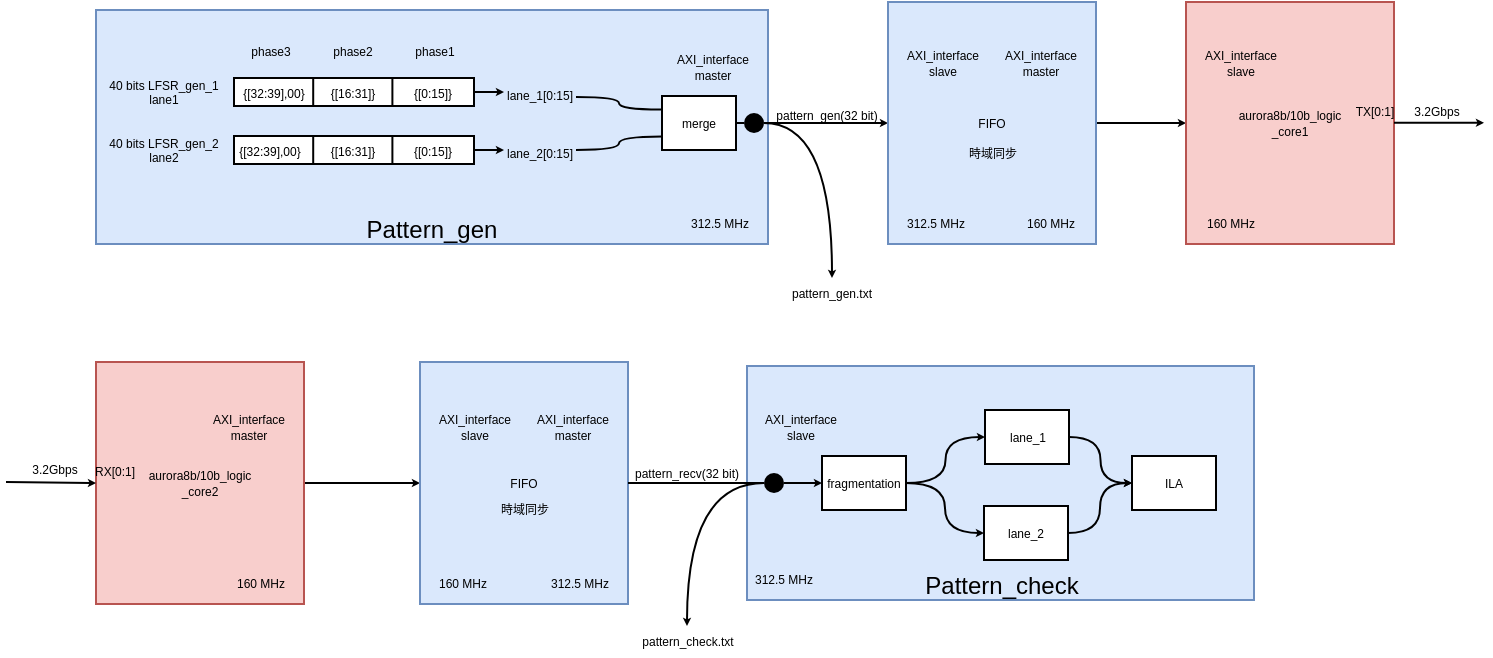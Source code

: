 <mxfile>
    <diagram id="SFiR6cJLVSuLZU7QCW9r" name="Page-1">
        <mxGraphModel dx="665" dy="371" grid="0" gridSize="1" guides="1" tooltips="1" connect="1" arrows="1" fold="1" page="1" pageScale="1" pageWidth="1100" pageHeight="850" math="0" shadow="0">
            <root>
                <mxCell id="0"/>
                <mxCell id="1" parent="0"/>
                <mxCell id="2" value="&lt;p style=&quot;line-height: 0%;&quot;&gt;Pattern_gen&lt;/p&gt;" style="rounded=0;whiteSpace=wrap;html=1;spacingTop=100;fillColor=#dae8fc;strokeColor=#6c8ebf;" parent="1" vertex="1">
                    <mxGeometry x="105" y="242" width="336" height="117" as="geometry"/>
                </mxCell>
                <mxCell id="41" style="edgeStyle=orthogonalEdgeStyle;html=1;entryX=0;entryY=0.75;entryDx=0;entryDy=0;fontSize=6;endArrow=none;endFill=0;exitX=1;exitY=0.5;exitDx=0;exitDy=0;curved=1;" parent="1" source="3" target="37" edge="1">
                    <mxGeometry relative="1" as="geometry"/>
                </mxCell>
                <mxCell id="3" value="&lt;font style=&quot;font-size: 6px;&quot;&gt;lane_2[0:15]&lt;/font&gt;" style="text;strokeColor=none;fillColor=none;align=center;verticalAlign=middle;rounded=0;whiteSpace=wrap;html=1;flipV=1;flipH=0;" parent="1" vertex="1">
                    <mxGeometry x="309" y="307" width="36" height="10" as="geometry"/>
                </mxCell>
                <mxCell id="40" style="edgeStyle=orthogonalEdgeStyle;html=1;entryX=0;entryY=0.25;entryDx=0;entryDy=0;fontSize=6;endArrow=none;endFill=0;curved=1;exitX=1;exitY=0.75;exitDx=0;exitDy=0;" parent="1" source="4" target="37" edge="1">
                    <mxGeometry relative="1" as="geometry"/>
                </mxCell>
                <mxCell id="4" value="&lt;font style=&quot;font-size: 6px;&quot;&gt;lane_1[0:15]&lt;/font&gt;" style="text;strokeColor=none;fillColor=none;align=center;verticalAlign=middle;rounded=0;whiteSpace=wrap;html=1;flipV=1;flipH=0;" parent="1" vertex="1">
                    <mxGeometry x="309" y="278" width="36" height="10" as="geometry"/>
                </mxCell>
                <mxCell id="9" value="&lt;p style=&quot;line-height: 40%;&quot;&gt;&lt;font style=&quot;font-size: 6px;&quot;&gt;40 bits LFSR_gen_1&lt;br&gt;lane1&lt;br&gt;&lt;/font&gt;&lt;/p&gt;" style="text;strokeColor=none;fillColor=none;align=center;verticalAlign=middle;rounded=0;whiteSpace=wrap;html=1;flipV=1;flipH=1;spacing=0;" parent="1" vertex="1">
                    <mxGeometry x="109" y="276" width="60" height="11" as="geometry"/>
                </mxCell>
                <mxCell id="17" value="&lt;p style=&quot;line-height: 40%;&quot;&gt;&lt;font style=&quot;font-size: 6px;&quot;&gt;40 bits LFSR_gen_2&lt;br&gt;lane2&lt;br&gt;&lt;/font&gt;&lt;/p&gt;" style="text;strokeColor=none;fillColor=none;align=center;verticalAlign=middle;rounded=0;whiteSpace=wrap;html=1;flipV=1;flipH=1;" parent="1" vertex="1">
                    <mxGeometry x="109" y="305" width="60" height="11" as="geometry"/>
                </mxCell>
                <mxCell id="29" value="" style="group" parent="1" vertex="1" connectable="0">
                    <mxGeometry x="174" y="276" width="120" height="14" as="geometry"/>
                </mxCell>
                <mxCell id="10" value="" style="rounded=0;whiteSpace=wrap;html=1;fontSize=6;points=[[0,0,0,0,0],[0,0.21,0,0,0],[0,0.5,0,0,0],[0,0.79,0,0,0],[0,1,0,0,0],[0.33,0,0,0,0],[0.33,1,0,0,0],[0.66,0,0,0,0],[0.66,1,0,0,0],[1,0,0,0,0],[1,0.29,0,0,0],[1,0.5,0,0,0],[1,0.79,0,0,0],[1,1,0,0,0]];" parent="29" vertex="1">
                    <mxGeometry width="120" height="14" as="geometry"/>
                </mxCell>
                <mxCell id="15" style="edgeStyle=none;html=1;exitX=0.33;exitY=0;exitDx=0;exitDy=0;exitPerimeter=0;entryX=0.33;entryY=1;entryDx=0;entryDy=0;entryPerimeter=0;fontSize=6;endArrow=none;endFill=0;" parent="29" source="10" target="10" edge="1">
                    <mxGeometry relative="1" as="geometry"/>
                </mxCell>
                <mxCell id="16" style="edgeStyle=none;html=1;exitX=0.66;exitY=0;exitDx=0;exitDy=0;exitPerimeter=0;entryX=0.66;entryY=1;entryDx=0;entryDy=0;entryPerimeter=0;fontSize=6;endArrow=none;endFill=0;" parent="29" source="10" target="10" edge="1">
                    <mxGeometry relative="1" as="geometry"/>
                </mxCell>
                <mxCell id="21" value="&lt;p style=&quot;line-height: 70%;&quot;&gt;&lt;font style=&quot;font-size: 6px;&quot;&gt;{[16:31]}&lt;/font&gt;&lt;/p&gt;" style="text;strokeColor=none;fillColor=none;align=center;verticalAlign=middle;rounded=0;whiteSpace=wrap;html=1;flipV=0;flipH=0;imageAspect=1;imageAlign=left;imageVerticalAlign=middle;glass=0;" parent="29" vertex="1">
                    <mxGeometry x="48" y="3" width="23" height="8" as="geometry"/>
                </mxCell>
                <mxCell id="114" value="&lt;p style=&quot;line-height: 70%;&quot;&gt;&lt;font style=&quot;font-size: 6px;&quot;&gt;{[32:39],00}&lt;/font&gt;&lt;/p&gt;" style="text;strokeColor=none;fillColor=none;align=center;verticalAlign=middle;rounded=0;whiteSpace=wrap;html=1;flipV=0;flipH=0;imageAspect=1;imageAlign=left;imageVerticalAlign=middle;glass=0;" vertex="1" parent="29">
                    <mxGeometry x="2" y="3" width="36" height="8" as="geometry"/>
                </mxCell>
                <mxCell id="115" value="&lt;p style=&quot;line-height: 70%;&quot;&gt;&lt;font style=&quot;font-size: 6px;&quot;&gt;{[0:15]}&lt;/font&gt;&lt;/p&gt;" style="text;strokeColor=none;fillColor=none;align=center;verticalAlign=middle;rounded=0;whiteSpace=wrap;html=1;flipV=0;flipH=0;imageAspect=1;imageAlign=left;imageVerticalAlign=middle;glass=0;" vertex="1" parent="29">
                    <mxGeometry x="88" y="3" width="23" height="8" as="geometry"/>
                </mxCell>
                <mxCell id="30" value="" style="group" parent="1" vertex="1" connectable="0">
                    <mxGeometry x="174" y="305" width="120" height="14" as="geometry"/>
                </mxCell>
                <mxCell id="31" value="" style="rounded=0;whiteSpace=wrap;html=1;fontSize=6;points=[[0,0,0,0,0],[0,0.21,0,0,0],[0,0.5,0,0,0],[0,0.79,0,0,0],[0,1,0,0,0],[0.33,0,0,0,0],[0.33,1,0,0,0],[0.66,0,0,0,0],[0.66,1,0,0,0],[1,0,0,0,0],[1,0.29,0,0,0],[1,0.5,0,0,0],[1,0.79,0,0,0],[1,1,0,0,0]];" parent="30" vertex="1">
                    <mxGeometry width="120" height="14" as="geometry"/>
                </mxCell>
                <mxCell id="32" style="edgeStyle=none;html=1;exitX=0.33;exitY=0;exitDx=0;exitDy=0;exitPerimeter=0;entryX=0.33;entryY=1;entryDx=0;entryDy=0;entryPerimeter=0;fontSize=6;endArrow=none;endFill=0;" parent="30" source="31" target="31" edge="1">
                    <mxGeometry relative="1" as="geometry"/>
                </mxCell>
                <mxCell id="33" style="edgeStyle=none;html=1;exitX=0.66;exitY=0;exitDx=0;exitDy=0;exitPerimeter=0;entryX=0.66;entryY=1;entryDx=0;entryDy=0;entryPerimeter=0;fontSize=6;endArrow=none;endFill=0;" parent="30" source="31" target="31" edge="1">
                    <mxGeometry relative="1" as="geometry"/>
                </mxCell>
                <mxCell id="35" value="&lt;p style=&quot;line-height: 70%;&quot;&gt;&lt;font style=&quot;font-size: 6px;&quot;&gt;{[16:31]}&lt;/font&gt;&lt;/p&gt;" style="text;strokeColor=none;fillColor=none;align=center;verticalAlign=middle;rounded=0;whiteSpace=wrap;html=1;flipV=0;flipH=0;imageAspect=1;imageAlign=left;imageVerticalAlign=middle;glass=0;" parent="30" vertex="1">
                    <mxGeometry x="48" y="3" width="23" height="8" as="geometry"/>
                </mxCell>
                <mxCell id="116" value="&lt;p style=&quot;line-height: 70%;&quot;&gt;&lt;font style=&quot;font-size: 6px;&quot;&gt;{[32:39],00}&lt;/font&gt;&lt;/p&gt;" style="text;strokeColor=none;fillColor=none;align=center;verticalAlign=middle;rounded=0;whiteSpace=wrap;html=1;flipV=0;flipH=0;imageAspect=1;imageAlign=left;imageVerticalAlign=middle;glass=0;" vertex="1" parent="30">
                    <mxGeometry y="3" width="36" height="8" as="geometry"/>
                </mxCell>
                <mxCell id="117" value="&lt;p style=&quot;line-height: 70%;&quot;&gt;&lt;font style=&quot;font-size: 6px;&quot;&gt;{[0:15]}&lt;/font&gt;&lt;/p&gt;" style="text;strokeColor=none;fillColor=none;align=center;verticalAlign=middle;rounded=0;whiteSpace=wrap;html=1;flipV=0;flipH=0;imageAspect=1;imageAlign=left;imageVerticalAlign=middle;glass=0;" vertex="1" parent="30">
                    <mxGeometry x="88" y="3" width="23" height="8" as="geometry"/>
                </mxCell>
                <mxCell id="42" style="html=1;fontSize=6;endArrow=classic;endFill=1;entryX=0;entryY=0.5;entryDx=0;entryDy=0;spacing=0;endSize=1;startArrow=none;" parent="1" source="93" target="50" edge="1">
                    <mxGeometry relative="1" as="geometry">
                        <mxPoint x="480" y="299" as="targetPoint"/>
                    </mxGeometry>
                </mxCell>
                <mxCell id="37" value="merge" style="rounded=0;whiteSpace=wrap;html=1;glass=0;fontSize=6;" parent="1" vertex="1">
                    <mxGeometry x="388" y="285" width="37" height="27" as="geometry"/>
                </mxCell>
                <mxCell id="43" value="&lt;span style=&quot;font-size: 6px;&quot;&gt;pattern_gen(32 bit)&lt;/span&gt;" style="text;strokeColor=none;fillColor=none;align=center;verticalAlign=middle;rounded=0;whiteSpace=wrap;html=1;flipV=1;flipH=0;" parent="1" vertex="1">
                    <mxGeometry x="441" y="288" width="59" height="10" as="geometry"/>
                </mxCell>
                <mxCell id="44" value="&lt;p style=&quot;line-height: 0%;&quot;&gt;phase3&lt;/p&gt;" style="text;html=1;strokeColor=none;fillColor=none;align=center;verticalAlign=middle;whiteSpace=wrap;rounded=0;glass=0;fontSize=6;" parent="1" vertex="1">
                    <mxGeometry x="173" y="249" width="39" height="25" as="geometry"/>
                </mxCell>
                <mxCell id="45" value="&lt;p style=&quot;line-height: 0%;&quot;&gt;phase2&lt;/p&gt;" style="text;html=1;strokeColor=none;fillColor=none;align=center;verticalAlign=middle;whiteSpace=wrap;rounded=0;glass=0;fontSize=6;" parent="1" vertex="1">
                    <mxGeometry x="214" y="249" width="39" height="25" as="geometry"/>
                </mxCell>
                <mxCell id="47" value="&lt;p style=&quot;line-height: 0%;&quot;&gt;phase1&lt;/p&gt;" style="text;html=1;strokeColor=none;fillColor=none;align=center;verticalAlign=middle;whiteSpace=wrap;rounded=0;glass=0;fontSize=6;" parent="1" vertex="1">
                    <mxGeometry x="255" y="249" width="39" height="25" as="geometry"/>
                </mxCell>
                <mxCell id="58" style="edgeStyle=none;html=1;entryX=0;entryY=0.5;entryDx=0;entryDy=0;fontSize=6;endArrow=classic;endFill=1;endSize=1;" parent="1" source="50" target="54" edge="1">
                    <mxGeometry relative="1" as="geometry"/>
                </mxCell>
                <mxCell id="50" value="FIFO" style="rounded=0;whiteSpace=wrap;html=1;glass=0;fontSize=6;fillColor=#dae8fc;strokeColor=#6c8ebf;" parent="1" vertex="1">
                    <mxGeometry x="501" y="238" width="104" height="121" as="geometry"/>
                </mxCell>
                <mxCell id="51" value="AXI_interface&lt;br&gt;slave" style="text;html=1;strokeColor=none;fillColor=none;align=center;verticalAlign=middle;whiteSpace=wrap;rounded=0;glass=0;fontSize=6;" parent="1" vertex="1">
                    <mxGeometry x="501" y="255" width="55" height="27" as="geometry"/>
                </mxCell>
                <mxCell id="52" value="AXI_interface&lt;br&gt;master" style="text;html=1;strokeColor=none;fillColor=none;align=center;verticalAlign=middle;whiteSpace=wrap;rounded=0;glass=0;fontSize=6;" parent="1" vertex="1">
                    <mxGeometry x="550" y="255" width="55" height="27" as="geometry"/>
                </mxCell>
                <mxCell id="53" value="AXI_interface&lt;br&gt;master" style="text;html=1;strokeColor=none;fillColor=none;align=center;verticalAlign=middle;whiteSpace=wrap;rounded=0;glass=0;fontSize=6;" parent="1" vertex="1">
                    <mxGeometry x="386" y="257" width="55" height="27" as="geometry"/>
                </mxCell>
                <mxCell id="54" value="aurora8b/10b_logic&lt;br&gt;_core1" style="rounded=0;whiteSpace=wrap;html=1;glass=0;fontSize=6;fillColor=#f8cecc;strokeColor=#b85450;" parent="1" vertex="1">
                    <mxGeometry x="650" y="238" width="104" height="121" as="geometry"/>
                </mxCell>
                <mxCell id="56" value="AXI_interface&lt;br&gt;slave" style="text;html=1;strokeColor=none;fillColor=none;align=center;verticalAlign=middle;whiteSpace=wrap;rounded=0;glass=0;fontSize=6;" parent="1" vertex="1">
                    <mxGeometry x="650" y="255" width="55" height="27" as="geometry"/>
                </mxCell>
                <mxCell id="59" value="312.5 MHz" style="text;html=1;strokeColor=none;fillColor=none;align=center;verticalAlign=middle;whiteSpace=wrap;rounded=0;glass=0;fontSize=6;" parent="1" vertex="1">
                    <mxGeometry x="393" y="339" width="48" height="20" as="geometry"/>
                </mxCell>
                <mxCell id="60" value="160 MHz" style="text;html=1;strokeColor=none;fillColor=none;align=center;verticalAlign=middle;whiteSpace=wrap;rounded=0;glass=0;fontSize=6;" parent="1" vertex="1">
                    <mxGeometry x="561" y="339" width="43" height="20" as="geometry"/>
                </mxCell>
                <mxCell id="61" value="160 MHz" style="text;html=1;strokeColor=none;fillColor=none;align=center;verticalAlign=middle;whiteSpace=wrap;rounded=0;glass=0;fontSize=6;" parent="1" vertex="1">
                    <mxGeometry x="651" y="339" width="43" height="20" as="geometry"/>
                </mxCell>
                <mxCell id="62" value="312.5 MHz" style="text;html=1;strokeColor=none;fillColor=none;align=center;verticalAlign=middle;whiteSpace=wrap;rounded=0;glass=0;fontSize=6;" parent="1" vertex="1">
                    <mxGeometry x="501" y="339" width="48" height="20" as="geometry"/>
                </mxCell>
                <mxCell id="63" value="時域同步" style="text;html=1;strokeColor=none;fillColor=none;align=center;verticalAlign=middle;whiteSpace=wrap;rounded=0;glass=0;fontSize=6;" parent="1" vertex="1">
                    <mxGeometry x="531.5" y="304" width="43" height="20" as="geometry"/>
                </mxCell>
                <mxCell id="64" value="&lt;p style=&quot;line-height: 0%;&quot;&gt;Pattern_check&lt;/p&gt;" style="rounded=0;whiteSpace=wrap;html=1;spacingTop=100;fillColor=#dae8fc;strokeColor=#6c8ebf;" parent="1" vertex="1">
                    <mxGeometry x="430.5" y="420" width="253.5" height="117" as="geometry"/>
                </mxCell>
                <mxCell id="75" style="edgeStyle=none;html=1;entryX=0;entryY=0.5;entryDx=0;entryDy=0;fontSize=6;startArrow=none;startFill=0;endArrow=classic;endFill=1;endSize=1;" parent="1" source="65" target="66" edge="1">
                    <mxGeometry relative="1" as="geometry"/>
                </mxCell>
                <mxCell id="65" value="aurora8b/10b_logic&lt;br&gt;_core2" style="rounded=0;whiteSpace=wrap;html=1;glass=0;fontSize=6;fillColor=#f8cecc;strokeColor=#b85450;" parent="1" vertex="1">
                    <mxGeometry x="105" y="418" width="104" height="121" as="geometry"/>
                </mxCell>
                <mxCell id="76" style="edgeStyle=none;html=1;entryX=0;entryY=0.5;entryDx=0;entryDy=0;fontSize=6;startArrow=none;startFill=0;endArrow=classic;endFill=1;endSize=1;" parent="1" source="85" target="79" edge="1">
                    <mxGeometry relative="1" as="geometry"/>
                </mxCell>
                <mxCell id="66" value="FIFO" style="rounded=0;whiteSpace=wrap;html=1;glass=0;fontSize=6;fillColor=#dae8fc;strokeColor=#6c8ebf;" parent="1" vertex="1">
                    <mxGeometry x="267" y="418" width="104" height="121" as="geometry"/>
                </mxCell>
                <mxCell id="67" value="AXI_interface&lt;br&gt;slave" style="text;html=1;strokeColor=none;fillColor=none;align=center;verticalAlign=middle;whiteSpace=wrap;rounded=0;glass=0;fontSize=6;" parent="1" vertex="1">
                    <mxGeometry x="267" y="437" width="55" height="27" as="geometry"/>
                </mxCell>
                <mxCell id="68" value="AXI_interface&lt;br&gt;master" style="text;html=1;strokeColor=none;fillColor=none;align=center;verticalAlign=middle;whiteSpace=wrap;rounded=0;glass=0;fontSize=6;" parent="1" vertex="1">
                    <mxGeometry x="316" y="437" width="55" height="27" as="geometry"/>
                </mxCell>
                <mxCell id="69" value="時域同步" style="text;html=1;strokeColor=none;fillColor=none;align=center;verticalAlign=middle;whiteSpace=wrap;rounded=0;glass=0;fontSize=6;" parent="1" vertex="1">
                    <mxGeometry x="297.5" y="482" width="43" height="20" as="geometry"/>
                </mxCell>
                <mxCell id="70" value="312.5 MHz" style="text;html=1;strokeColor=none;fillColor=none;align=center;verticalAlign=middle;whiteSpace=wrap;rounded=0;glass=0;fontSize=6;" parent="1" vertex="1">
                    <mxGeometry x="323" y="519" width="48" height="20" as="geometry"/>
                </mxCell>
                <mxCell id="71" value="160 MHz" style="text;html=1;strokeColor=none;fillColor=none;align=center;verticalAlign=middle;whiteSpace=wrap;rounded=0;glass=0;fontSize=6;" parent="1" vertex="1">
                    <mxGeometry x="267" y="519" width="43" height="20" as="geometry"/>
                </mxCell>
                <mxCell id="72" value="160 MHz" style="text;html=1;strokeColor=none;fillColor=none;align=center;verticalAlign=middle;whiteSpace=wrap;rounded=0;glass=0;fontSize=6;" parent="1" vertex="1">
                    <mxGeometry x="166" y="519" width="43" height="20" as="geometry"/>
                </mxCell>
                <mxCell id="73" value="AXI_interface&lt;br&gt;master" style="text;html=1;strokeColor=none;fillColor=none;align=center;verticalAlign=middle;whiteSpace=wrap;rounded=0;glass=0;fontSize=6;" parent="1" vertex="1">
                    <mxGeometry x="154" y="437" width="55" height="27" as="geometry"/>
                </mxCell>
                <mxCell id="77" value="&lt;span style=&quot;font-size: 6px;&quot;&gt;pattern_recv(32 bit)&lt;/span&gt;" style="text;strokeColor=none;fillColor=none;align=center;verticalAlign=middle;rounded=0;whiteSpace=wrap;html=1;flipV=1;flipH=0;" parent="1" vertex="1">
                    <mxGeometry x="371" y="467" width="59" height="10" as="geometry"/>
                </mxCell>
                <mxCell id="78" value="312.5 MHz" style="text;html=1;strokeColor=none;fillColor=none;align=center;verticalAlign=middle;whiteSpace=wrap;rounded=0;glass=0;fontSize=6;" parent="1" vertex="1">
                    <mxGeometry x="425" y="517" width="48" height="20" as="geometry"/>
                </mxCell>
                <mxCell id="83" style="edgeStyle=orthogonalEdgeStyle;html=1;entryX=0;entryY=0.5;entryDx=0;entryDy=0;fontSize=6;startArrow=none;startFill=0;endArrow=classic;endFill=1;endSize=1;exitX=1;exitY=0.5;exitDx=0;exitDy=0;curved=1;" parent="1" source="79" target="80" edge="1">
                    <mxGeometry relative="1" as="geometry"/>
                </mxCell>
                <mxCell id="84" style="edgeStyle=orthogonalEdgeStyle;html=1;entryX=0;entryY=0.5;entryDx=0;entryDy=0;fontSize=6;startArrow=none;startFill=0;endArrow=classic;endFill=1;endSize=1;exitX=1;exitY=0.5;exitDx=0;exitDy=0;curved=1;" parent="1" source="79" target="81" edge="1">
                    <mxGeometry relative="1" as="geometry"/>
                </mxCell>
                <mxCell id="79" value="fragmentation" style="rounded=0;whiteSpace=wrap;html=1;glass=0;fontSize=6;" parent="1" vertex="1">
                    <mxGeometry x="468" y="465" width="42" height="27" as="geometry"/>
                </mxCell>
                <mxCell id="111" style="edgeStyle=orthogonalEdgeStyle;html=1;entryX=0;entryY=0.5;entryDx=0;entryDy=0;fontSize=6;startArrow=none;startFill=0;endArrow=classic;endFill=1;endSize=1;curved=1;" parent="1" source="80" target="107" edge="1">
                    <mxGeometry relative="1" as="geometry"/>
                </mxCell>
                <mxCell id="80" value="lane_1" style="rounded=0;whiteSpace=wrap;html=1;glass=0;fontSize=6;flipH=1;flipV=1;" parent="1" vertex="1">
                    <mxGeometry x="549.5" y="442" width="42" height="27" as="geometry"/>
                </mxCell>
                <mxCell id="112" style="edgeStyle=orthogonalEdgeStyle;html=1;entryX=0;entryY=0.5;entryDx=0;entryDy=0;fontSize=6;startArrow=none;startFill=0;endArrow=classic;endFill=1;endSize=1;curved=1;" parent="1" source="81" target="107" edge="1">
                    <mxGeometry relative="1" as="geometry"/>
                </mxCell>
                <mxCell id="81" value="lane_2" style="rounded=0;whiteSpace=wrap;html=1;glass=0;fontSize=6;flipH=1;flipV=1;" parent="1" vertex="1">
                    <mxGeometry x="549" y="490" width="42" height="27" as="geometry"/>
                </mxCell>
                <mxCell id="87" value="" style="edgeStyle=none;html=1;entryX=0;entryY=0.5;entryDx=0;entryDy=0;fontSize=6;startArrow=none;startFill=0;endArrow=none;endFill=1;endSize=1;" parent="1" source="66" target="85" edge="1">
                    <mxGeometry relative="1" as="geometry">
                        <mxPoint x="371" y="478.5" as="sourcePoint"/>
                        <mxPoint x="468" y="478.5" as="targetPoint"/>
                    </mxGeometry>
                </mxCell>
                <mxCell id="92" style="edgeStyle=orthogonalEdgeStyle;curved=1;html=1;entryX=0.5;entryY=0;entryDx=0;entryDy=0;fontSize=6;startArrow=none;startFill=0;endArrow=classic;endFill=1;endSize=1;" parent="1" source="85" target="91" edge="1">
                    <mxGeometry relative="1" as="geometry"/>
                </mxCell>
                <mxCell id="85" value="" style="ellipse;whiteSpace=wrap;html=1;glass=0;strokeColor=none;fontSize=6;gradientColor=none;fillColor=#000000;" parent="1" vertex="1">
                    <mxGeometry x="439" y="473.5" width="10" height="10" as="geometry"/>
                </mxCell>
                <mxCell id="91" value="pattern_check.txt" style="text;strokeColor=none;fillColor=none;align=center;verticalAlign=middle;whiteSpace=wrap;rounded=0;glass=0;fontSize=6;spacing=0;" parent="1" vertex="1">
                    <mxGeometry x="370.5" y="550" width="60" height="15" as="geometry"/>
                </mxCell>
                <mxCell id="94" value="" style="html=1;fontSize=6;endArrow=none;endFill=1;entryX=0;entryY=0.5;entryDx=0;entryDy=0;spacing=0;endSize=1;" parent="1" source="37" target="93" edge="1">
                    <mxGeometry relative="1" as="geometry">
                        <mxPoint x="501" y="298.5" as="targetPoint"/>
                        <mxPoint x="425" y="298.5" as="sourcePoint"/>
                    </mxGeometry>
                </mxCell>
                <mxCell id="96" style="edgeStyle=orthogonalEdgeStyle;curved=1;html=1;entryX=0.5;entryY=0;entryDx=0;entryDy=0;fontSize=6;startArrow=none;startFill=0;endArrow=classic;endFill=1;endSize=1;" parent="1" source="93" target="95" edge="1">
                    <mxGeometry relative="1" as="geometry"/>
                </mxCell>
                <mxCell id="93" value="" style="ellipse;whiteSpace=wrap;html=1;glass=0;strokeColor=none;fontSize=6;gradientColor=none;fillColor=#000000;" parent="1" vertex="1">
                    <mxGeometry x="429" y="293.5" width="10" height="10" as="geometry"/>
                </mxCell>
                <mxCell id="95" value="pattern_gen.txt" style="text;strokeColor=none;fillColor=none;align=center;verticalAlign=middle;whiteSpace=wrap;rounded=0;glass=0;fontSize=6;spacing=0;" parent="1" vertex="1">
                    <mxGeometry x="443" y="376" width="60" height="15" as="geometry"/>
                </mxCell>
                <mxCell id="98" value="AXI_interface&lt;br&gt;slave" style="text;html=1;strokeColor=none;fillColor=none;align=center;verticalAlign=middle;whiteSpace=wrap;rounded=0;glass=0;fontSize=6;" parent="1" vertex="1">
                    <mxGeometry x="430" y="437" width="55" height="27" as="geometry"/>
                </mxCell>
                <mxCell id="99" style="edgeStyle=none;html=1;entryX=0;entryY=0.5;entryDx=0;entryDy=0;fontSize=6;endArrow=classic;endFill=1;endSize=1;" parent="1" edge="1">
                    <mxGeometry relative="1" as="geometry">
                        <mxPoint x="754" y="298.42" as="sourcePoint"/>
                        <mxPoint x="799" y="298.42" as="targetPoint"/>
                    </mxGeometry>
                </mxCell>
                <mxCell id="100" value="TX[0:1]" style="text;html=1;strokeColor=none;fillColor=none;align=center;verticalAlign=middle;whiteSpace=wrap;rounded=0;glass=0;fontSize=6;spacing=0;" parent="1" vertex="1">
                    <mxGeometry x="735" y="285.5" width="19" height="15" as="geometry"/>
                </mxCell>
                <mxCell id="102" style="edgeStyle=none;html=1;entryX=0;entryY=0.5;entryDx=0;entryDy=0;fontSize=6;endArrow=classic;endFill=1;endSize=1;" parent="1" target="65" edge="1">
                    <mxGeometry relative="1" as="geometry">
                        <mxPoint x="60" y="478" as="sourcePoint"/>
                        <mxPoint x="105" y="478.34" as="targetPoint"/>
                    </mxGeometry>
                </mxCell>
                <mxCell id="103" value="RX[0:1]" style="text;html=1;strokeColor=none;fillColor=none;align=center;verticalAlign=middle;whiteSpace=wrap;rounded=0;glass=0;fontSize=6;spacing=0;" parent="1" vertex="1">
                    <mxGeometry x="105" y="465" width="19" height="15" as="geometry"/>
                </mxCell>
                <mxCell id="107" value="ILA" style="rounded=0;whiteSpace=wrap;html=1;glass=0;fontSize=6;flipH=1;flipV=1;" parent="1" vertex="1">
                    <mxGeometry x="623" y="465" width="42" height="27" as="geometry"/>
                </mxCell>
                <mxCell id="120" value="" style="endArrow=classic;html=1;entryX=0;entryY=0.5;entryDx=0;entryDy=0;exitX=1;exitY=0.5;exitDx=0;exitDy=0;exitPerimeter=0;endSize=1;" edge="1" parent="1" source="10" target="4">
                    <mxGeometry width="50" height="50" relative="1" as="geometry">
                        <mxPoint x="294" y="252" as="sourcePoint"/>
                        <mxPoint x="344" y="202" as="targetPoint"/>
                    </mxGeometry>
                </mxCell>
                <mxCell id="121" value="" style="endArrow=classic;html=1;entryX=0;entryY=0.5;entryDx=0;entryDy=0;exitX=1;exitY=0.5;exitDx=0;exitDy=0;exitPerimeter=0;endSize=1;" edge="1" parent="1" target="3">
                    <mxGeometry width="50" height="50" relative="1" as="geometry">
                        <mxPoint x="294" y="312" as="sourcePoint"/>
                        <mxPoint x="309" y="312" as="targetPoint"/>
                    </mxGeometry>
                </mxCell>
                <mxCell id="122" value="3.2Gbps" style="text;html=1;strokeColor=none;fillColor=none;align=center;verticalAlign=middle;whiteSpace=wrap;rounded=0;glass=0;fontSize=6;spacing=0;" vertex="1" parent="1">
                    <mxGeometry x="766" y="285.5" width="19" height="15" as="geometry"/>
                </mxCell>
                <mxCell id="124" value="3.2Gbps" style="text;html=1;strokeColor=none;fillColor=none;align=center;verticalAlign=middle;whiteSpace=wrap;rounded=0;glass=0;fontSize=6;spacing=0;" vertex="1" parent="1">
                    <mxGeometry x="75" y="464.5" width="19" height="15" as="geometry"/>
                </mxCell>
            </root>
        </mxGraphModel>
    </diagram>
</mxfile>